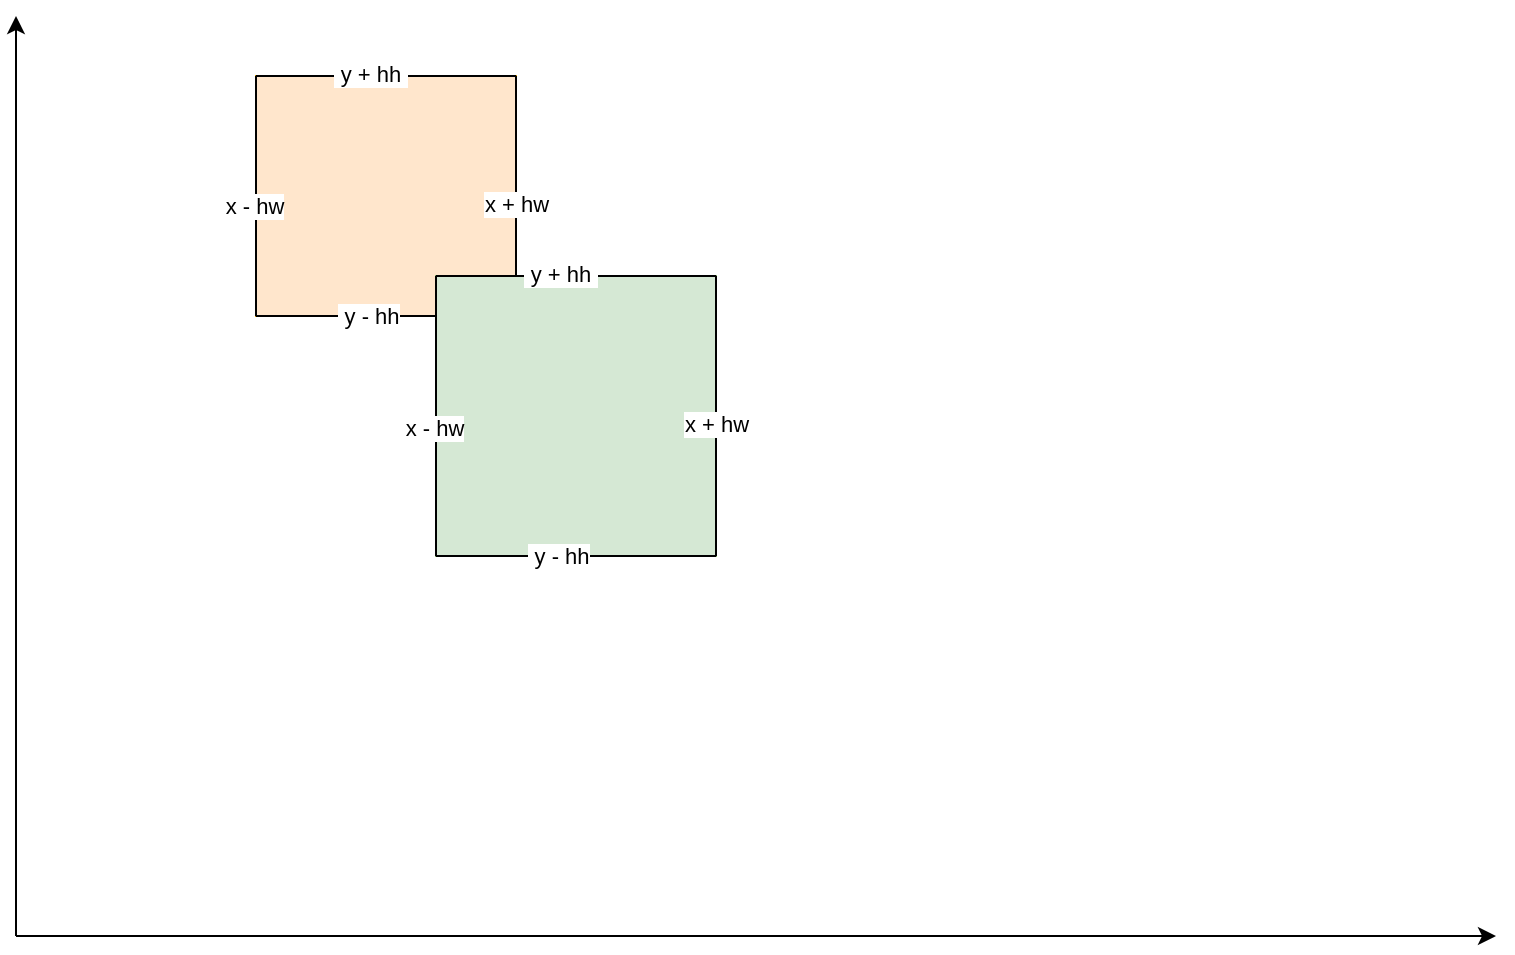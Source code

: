 <mxfile version="20.8.16" type="device"><diagram name="第 1 页" id="rjQmILV_HyJc2oFIL_tK"><mxGraphModel dx="1036" dy="614" grid="1" gridSize="10" guides="1" tooltips="1" connect="1" arrows="1" fold="1" page="1" pageScale="1" pageWidth="1600" pageHeight="1200" math="0" shadow="0"><root><mxCell id="0"/><mxCell id="1" parent="0"/><mxCell id="mlTePwDqPl1BLoVOj0ib-12" value="" style="group;fillColor=#ffe6cc;strokeColor=#d79b00;" parent="1" vertex="1" connectable="0"><mxGeometry x="240" y="70" width="130" height="120" as="geometry"/></mxCell><mxCell id="mlTePwDqPl1BLoVOj0ib-3" value="" style="endArrow=none;html=1;rounded=0;" parent="mlTePwDqPl1BLoVOj0ib-12" edge="1"><mxGeometry width="50" height="50" relative="1" as="geometry"><mxPoint y="120" as="sourcePoint"/><mxPoint as="targetPoint"/></mxGeometry></mxCell><mxCell id="mlTePwDqPl1BLoVOj0ib-10" value="x - hw" style="edgeLabel;html=1;align=center;verticalAlign=middle;resizable=0;points=[];" parent="mlTePwDqPl1BLoVOj0ib-3" vertex="1" connectable="0"><mxGeometry x="-0.078" y="1" relative="1" as="geometry"><mxPoint as="offset"/></mxGeometry></mxCell><mxCell id="mlTePwDqPl1BLoVOj0ib-4" value="" style="endArrow=none;html=1;rounded=0;" parent="mlTePwDqPl1BLoVOj0ib-12" edge="1"><mxGeometry width="50" height="50" relative="1" as="geometry"><mxPoint y="120" as="sourcePoint"/><mxPoint x="130" y="120" as="targetPoint"/></mxGeometry></mxCell><mxCell id="mlTePwDqPl1BLoVOj0ib-9" value="&amp;nbsp;y - hh" style="edgeLabel;html=1;align=center;verticalAlign=middle;resizable=0;points=[];" parent="mlTePwDqPl1BLoVOj0ib-4" vertex="1" connectable="0"><mxGeometry x="-0.139" relative="1" as="geometry"><mxPoint as="offset"/></mxGeometry></mxCell><mxCell id="mlTePwDqPl1BLoVOj0ib-5" value="" style="endArrow=none;html=1;rounded=0;" parent="mlTePwDqPl1BLoVOj0ib-12" edge="1"><mxGeometry width="50" height="50" relative="1" as="geometry"><mxPoint as="sourcePoint"/><mxPoint x="130" as="targetPoint"/></mxGeometry></mxCell><mxCell id="mlTePwDqPl1BLoVOj0ib-7" value="&amp;nbsp;y + hh&amp;nbsp;" style="edgeLabel;html=1;align=center;verticalAlign=middle;resizable=0;points=[];" parent="mlTePwDqPl1BLoVOj0ib-5" vertex="1" connectable="0"><mxGeometry x="-0.12" y="1" relative="1" as="geometry"><mxPoint as="offset"/></mxGeometry></mxCell><mxCell id="mlTePwDqPl1BLoVOj0ib-6" value="" style="endArrow=none;html=1;rounded=0;" parent="mlTePwDqPl1BLoVOj0ib-12" edge="1"><mxGeometry width="50" height="50" relative="1" as="geometry"><mxPoint x="130" as="sourcePoint"/><mxPoint x="130" y="120" as="targetPoint"/></mxGeometry></mxCell><mxCell id="mlTePwDqPl1BLoVOj0ib-11" value="x + hw" style="edgeLabel;html=1;align=center;verticalAlign=middle;resizable=0;points=[];" parent="mlTePwDqPl1BLoVOj0ib-6" vertex="1" connectable="0"><mxGeometry x="0.056" relative="1" as="geometry"><mxPoint as="offset"/></mxGeometry></mxCell><mxCell id="mlTePwDqPl1BLoVOj0ib-13" value="" style="group;fillColor=#d5e8d4;strokeColor=#82b366;" parent="1" vertex="1" connectable="0"><mxGeometry x="330" y="170" width="140" height="140" as="geometry"/></mxCell><mxCell id="mlTePwDqPl1BLoVOj0ib-14" value="" style="endArrow=none;html=1;rounded=0;" parent="mlTePwDqPl1BLoVOj0ib-13" edge="1"><mxGeometry width="50" height="50" relative="1" as="geometry"><mxPoint y="140" as="sourcePoint"/><mxPoint as="targetPoint"/></mxGeometry></mxCell><mxCell id="mlTePwDqPl1BLoVOj0ib-15" value="x - hw" style="edgeLabel;html=1;align=center;verticalAlign=middle;resizable=0;points=[];" parent="mlTePwDqPl1BLoVOj0ib-14" vertex="1" connectable="0"><mxGeometry x="-0.078" y="1" relative="1" as="geometry"><mxPoint as="offset"/></mxGeometry></mxCell><mxCell id="mlTePwDqPl1BLoVOj0ib-16" value="" style="endArrow=none;html=1;rounded=0;" parent="mlTePwDqPl1BLoVOj0ib-13" edge="1"><mxGeometry width="50" height="50" relative="1" as="geometry"><mxPoint y="140" as="sourcePoint"/><mxPoint x="140" y="140" as="targetPoint"/></mxGeometry></mxCell><mxCell id="mlTePwDqPl1BLoVOj0ib-17" value="&amp;nbsp;y - hh" style="edgeLabel;html=1;align=center;verticalAlign=middle;resizable=0;points=[];" parent="mlTePwDqPl1BLoVOj0ib-16" vertex="1" connectable="0"><mxGeometry x="-0.139" relative="1" as="geometry"><mxPoint as="offset"/></mxGeometry></mxCell><mxCell id="mlTePwDqPl1BLoVOj0ib-18" value="" style="endArrow=none;html=1;rounded=0;" parent="mlTePwDqPl1BLoVOj0ib-13" edge="1"><mxGeometry width="50" height="50" relative="1" as="geometry"><mxPoint as="sourcePoint"/><mxPoint x="140" as="targetPoint"/></mxGeometry></mxCell><mxCell id="mlTePwDqPl1BLoVOj0ib-19" value="&amp;nbsp;y + hh&amp;nbsp;" style="edgeLabel;html=1;align=center;verticalAlign=middle;resizable=0;points=[];" parent="mlTePwDqPl1BLoVOj0ib-18" vertex="1" connectable="0"><mxGeometry x="-0.12" y="1" relative="1" as="geometry"><mxPoint as="offset"/></mxGeometry></mxCell><mxCell id="mlTePwDqPl1BLoVOj0ib-20" value="" style="endArrow=none;html=1;rounded=0;" parent="mlTePwDqPl1BLoVOj0ib-13" edge="1"><mxGeometry width="50" height="50" relative="1" as="geometry"><mxPoint x="140" as="sourcePoint"/><mxPoint x="140" y="140" as="targetPoint"/></mxGeometry></mxCell><mxCell id="mlTePwDqPl1BLoVOj0ib-21" value="x + hw" style="edgeLabel;html=1;align=center;verticalAlign=middle;resizable=0;points=[];" parent="mlTePwDqPl1BLoVOj0ib-20" vertex="1" connectable="0"><mxGeometry x="0.056" relative="1" as="geometry"><mxPoint as="offset"/></mxGeometry></mxCell><mxCell id="s7q7V-NN09ISKNQ03rnf-1" value="" style="endArrow=classic;html=1;rounded=0;" edge="1" parent="1"><mxGeometry width="50" height="50" relative="1" as="geometry"><mxPoint x="120" y="500" as="sourcePoint"/><mxPoint x="120" y="40" as="targetPoint"/></mxGeometry></mxCell><mxCell id="s7q7V-NN09ISKNQ03rnf-2" value="" style="endArrow=classic;html=1;rounded=0;" edge="1" parent="1"><mxGeometry width="50" height="50" relative="1" as="geometry"><mxPoint x="120" y="500" as="sourcePoint"/><mxPoint x="860" y="500" as="targetPoint"/></mxGeometry></mxCell></root></mxGraphModel></diagram></mxfile>